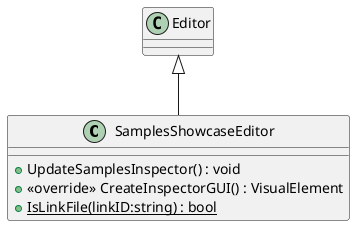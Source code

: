 @startuml
class SamplesShowcaseEditor {
    + UpdateSamplesInspector() : void
    + <<override>> CreateInspectorGUI() : VisualElement
    + {static} IsLinkFile(linkID:string) : bool
}
Editor <|-- SamplesShowcaseEditor
@enduml
